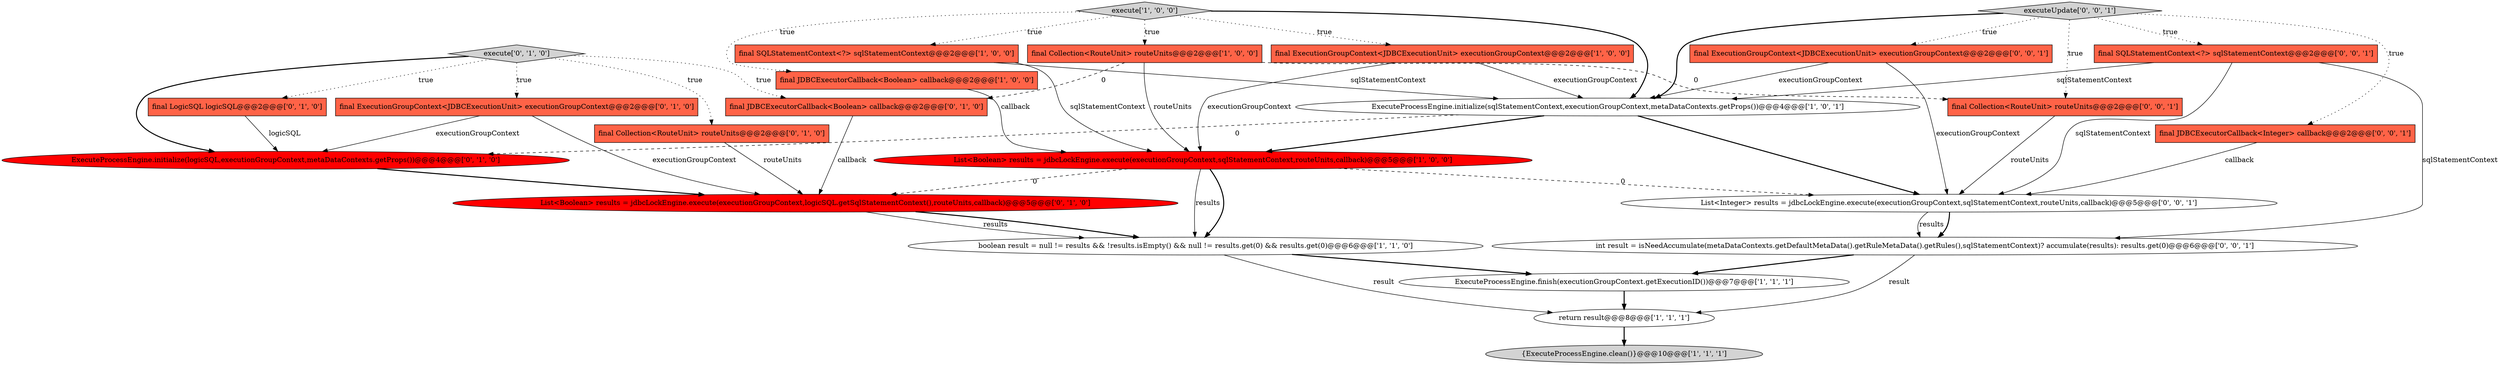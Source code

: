 digraph {
15 [style = filled, label = "final ExecutionGroupContext<JDBCExecutionUnit> executionGroupContext@@@2@@@['0', '1', '0']", fillcolor = tomato, shape = box image = "AAA0AAABBB2BBB"];
10 [style = filled, label = "List<Boolean> results = jdbcLockEngine.execute(executionGroupContext,sqlStatementContext,routeUnits,callback)@@@5@@@['1', '0', '0']", fillcolor = red, shape = ellipse image = "AAA1AAABBB1BBB"];
23 [style = filled, label = "final Collection<RouteUnit> routeUnits@@@2@@@['0', '0', '1']", fillcolor = tomato, shape = box image = "AAA0AAABBB3BBB"];
1 [style = filled, label = "final SQLStatementContext<?> sqlStatementContext@@@2@@@['1', '0', '0']", fillcolor = tomato, shape = box image = "AAA0AAABBB1BBB"];
2 [style = filled, label = "ExecuteProcessEngine.initialize(sqlStatementContext,executionGroupContext,metaDataContexts.getProps())@@@4@@@['1', '0', '1']", fillcolor = white, shape = ellipse image = "AAA0AAABBB1BBB"];
5 [style = filled, label = "ExecuteProcessEngine.finish(executionGroupContext.getExecutionID())@@@7@@@['1', '1', '1']", fillcolor = white, shape = ellipse image = "AAA0AAABBB1BBB"];
9 [style = filled, label = "final Collection<RouteUnit> routeUnits@@@2@@@['1', '0', '0']", fillcolor = tomato, shape = box image = "AAA1AAABBB1BBB"];
6 [style = filled, label = "final JDBCExecutorCallback<Boolean> callback@@@2@@@['1', '0', '0']", fillcolor = tomato, shape = box image = "AAA0AAABBB1BBB"];
8 [style = filled, label = "execute['1', '0', '0']", fillcolor = lightgray, shape = diamond image = "AAA0AAABBB1BBB"];
7 [style = filled, label = "boolean result = null != results && !results.isEmpty() && null != results.get(0) && results.get(0)@@@6@@@['1', '1', '0']", fillcolor = white, shape = ellipse image = "AAA0AAABBB1BBB"];
12 [style = filled, label = "List<Boolean> results = jdbcLockEngine.execute(executionGroupContext,logicSQL.getSqlStatementContext(),routeUnits,callback)@@@5@@@['0', '1', '0']", fillcolor = red, shape = ellipse image = "AAA1AAABBB2BBB"];
21 [style = filled, label = "final SQLStatementContext<?> sqlStatementContext@@@2@@@['0', '0', '1']", fillcolor = tomato, shape = box image = "AAA0AAABBB3BBB"];
0 [style = filled, label = "final ExecutionGroupContext<JDBCExecutionUnit> executionGroupContext@@@2@@@['1', '0', '0']", fillcolor = tomato, shape = box image = "AAA0AAABBB1BBB"];
4 [style = filled, label = "{ExecuteProcessEngine.clean()}@@@10@@@['1', '1', '1']", fillcolor = lightgray, shape = ellipse image = "AAA0AAABBB1BBB"];
18 [style = filled, label = "final ExecutionGroupContext<JDBCExecutionUnit> executionGroupContext@@@2@@@['0', '0', '1']", fillcolor = tomato, shape = box image = "AAA0AAABBB3BBB"];
19 [style = filled, label = "final JDBCExecutorCallback<Integer> callback@@@2@@@['0', '0', '1']", fillcolor = tomato, shape = box image = "AAA0AAABBB3BBB"];
11 [style = filled, label = "final Collection<RouteUnit> routeUnits@@@2@@@['0', '1', '0']", fillcolor = tomato, shape = box image = "AAA0AAABBB2BBB"];
14 [style = filled, label = "ExecuteProcessEngine.initialize(logicSQL,executionGroupContext,metaDataContexts.getProps())@@@4@@@['0', '1', '0']", fillcolor = red, shape = ellipse image = "AAA1AAABBB2BBB"];
24 [style = filled, label = "List<Integer> results = jdbcLockEngine.execute(executionGroupContext,sqlStatementContext,routeUnits,callback)@@@5@@@['0', '0', '1']", fillcolor = white, shape = ellipse image = "AAA0AAABBB3BBB"];
22 [style = filled, label = "int result = isNeedAccumulate(metaDataContexts.getDefaultMetaData().getRuleMetaData().getRules(),sqlStatementContext)? accumulate(results): results.get(0)@@@6@@@['0', '0', '1']", fillcolor = white, shape = ellipse image = "AAA0AAABBB3BBB"];
16 [style = filled, label = "final LogicSQL logicSQL@@@2@@@['0', '1', '0']", fillcolor = tomato, shape = box image = "AAA0AAABBB2BBB"];
20 [style = filled, label = "executeUpdate['0', '0', '1']", fillcolor = lightgray, shape = diamond image = "AAA0AAABBB3BBB"];
3 [style = filled, label = "return result@@@8@@@['1', '1', '1']", fillcolor = white, shape = ellipse image = "AAA0AAABBB1BBB"];
17 [style = filled, label = "final JDBCExecutorCallback<Boolean> callback@@@2@@@['0', '1', '0']", fillcolor = tomato, shape = box image = "AAA1AAABBB2BBB"];
13 [style = filled, label = "execute['0', '1', '0']", fillcolor = lightgray, shape = diamond image = "AAA0AAABBB2BBB"];
5->3 [style = bold, label=""];
13->16 [style = dotted, label="true"];
13->17 [style = dotted, label="true"];
17->12 [style = solid, label="callback"];
6->10 [style = solid, label="callback"];
1->10 [style = solid, label="sqlStatementContext"];
10->12 [style = dashed, label="0"];
21->22 [style = solid, label="sqlStatementContext"];
20->21 [style = dotted, label="true"];
15->14 [style = solid, label="executionGroupContext"];
2->10 [style = bold, label=""];
24->22 [style = bold, label=""];
11->12 [style = solid, label="routeUnits"];
10->7 [style = bold, label=""];
3->4 [style = bold, label=""];
22->5 [style = bold, label=""];
12->7 [style = bold, label=""];
7->3 [style = solid, label="result"];
9->23 [style = dashed, label="0"];
16->14 [style = solid, label="logicSQL"];
20->2 [style = bold, label=""];
8->1 [style = dotted, label="true"];
10->7 [style = solid, label="results"];
9->10 [style = solid, label="routeUnits"];
7->5 [style = bold, label=""];
1->2 [style = solid, label="sqlStatementContext"];
22->3 [style = solid, label="result"];
8->6 [style = dotted, label="true"];
2->14 [style = dashed, label="0"];
21->24 [style = solid, label="sqlStatementContext"];
8->2 [style = bold, label=""];
9->17 [style = dashed, label="0"];
0->10 [style = solid, label="executionGroupContext"];
14->12 [style = bold, label=""];
12->7 [style = solid, label="results"];
20->23 [style = dotted, label="true"];
18->24 [style = solid, label="executionGroupContext"];
20->18 [style = dotted, label="true"];
23->24 [style = solid, label="routeUnits"];
13->11 [style = dotted, label="true"];
8->0 [style = dotted, label="true"];
13->15 [style = dotted, label="true"];
20->19 [style = dotted, label="true"];
8->9 [style = dotted, label="true"];
18->2 [style = solid, label="executionGroupContext"];
2->24 [style = bold, label=""];
0->2 [style = solid, label="executionGroupContext"];
15->12 [style = solid, label="executionGroupContext"];
19->24 [style = solid, label="callback"];
21->2 [style = solid, label="sqlStatementContext"];
13->14 [style = bold, label=""];
10->24 [style = dashed, label="0"];
24->22 [style = solid, label="results"];
}
